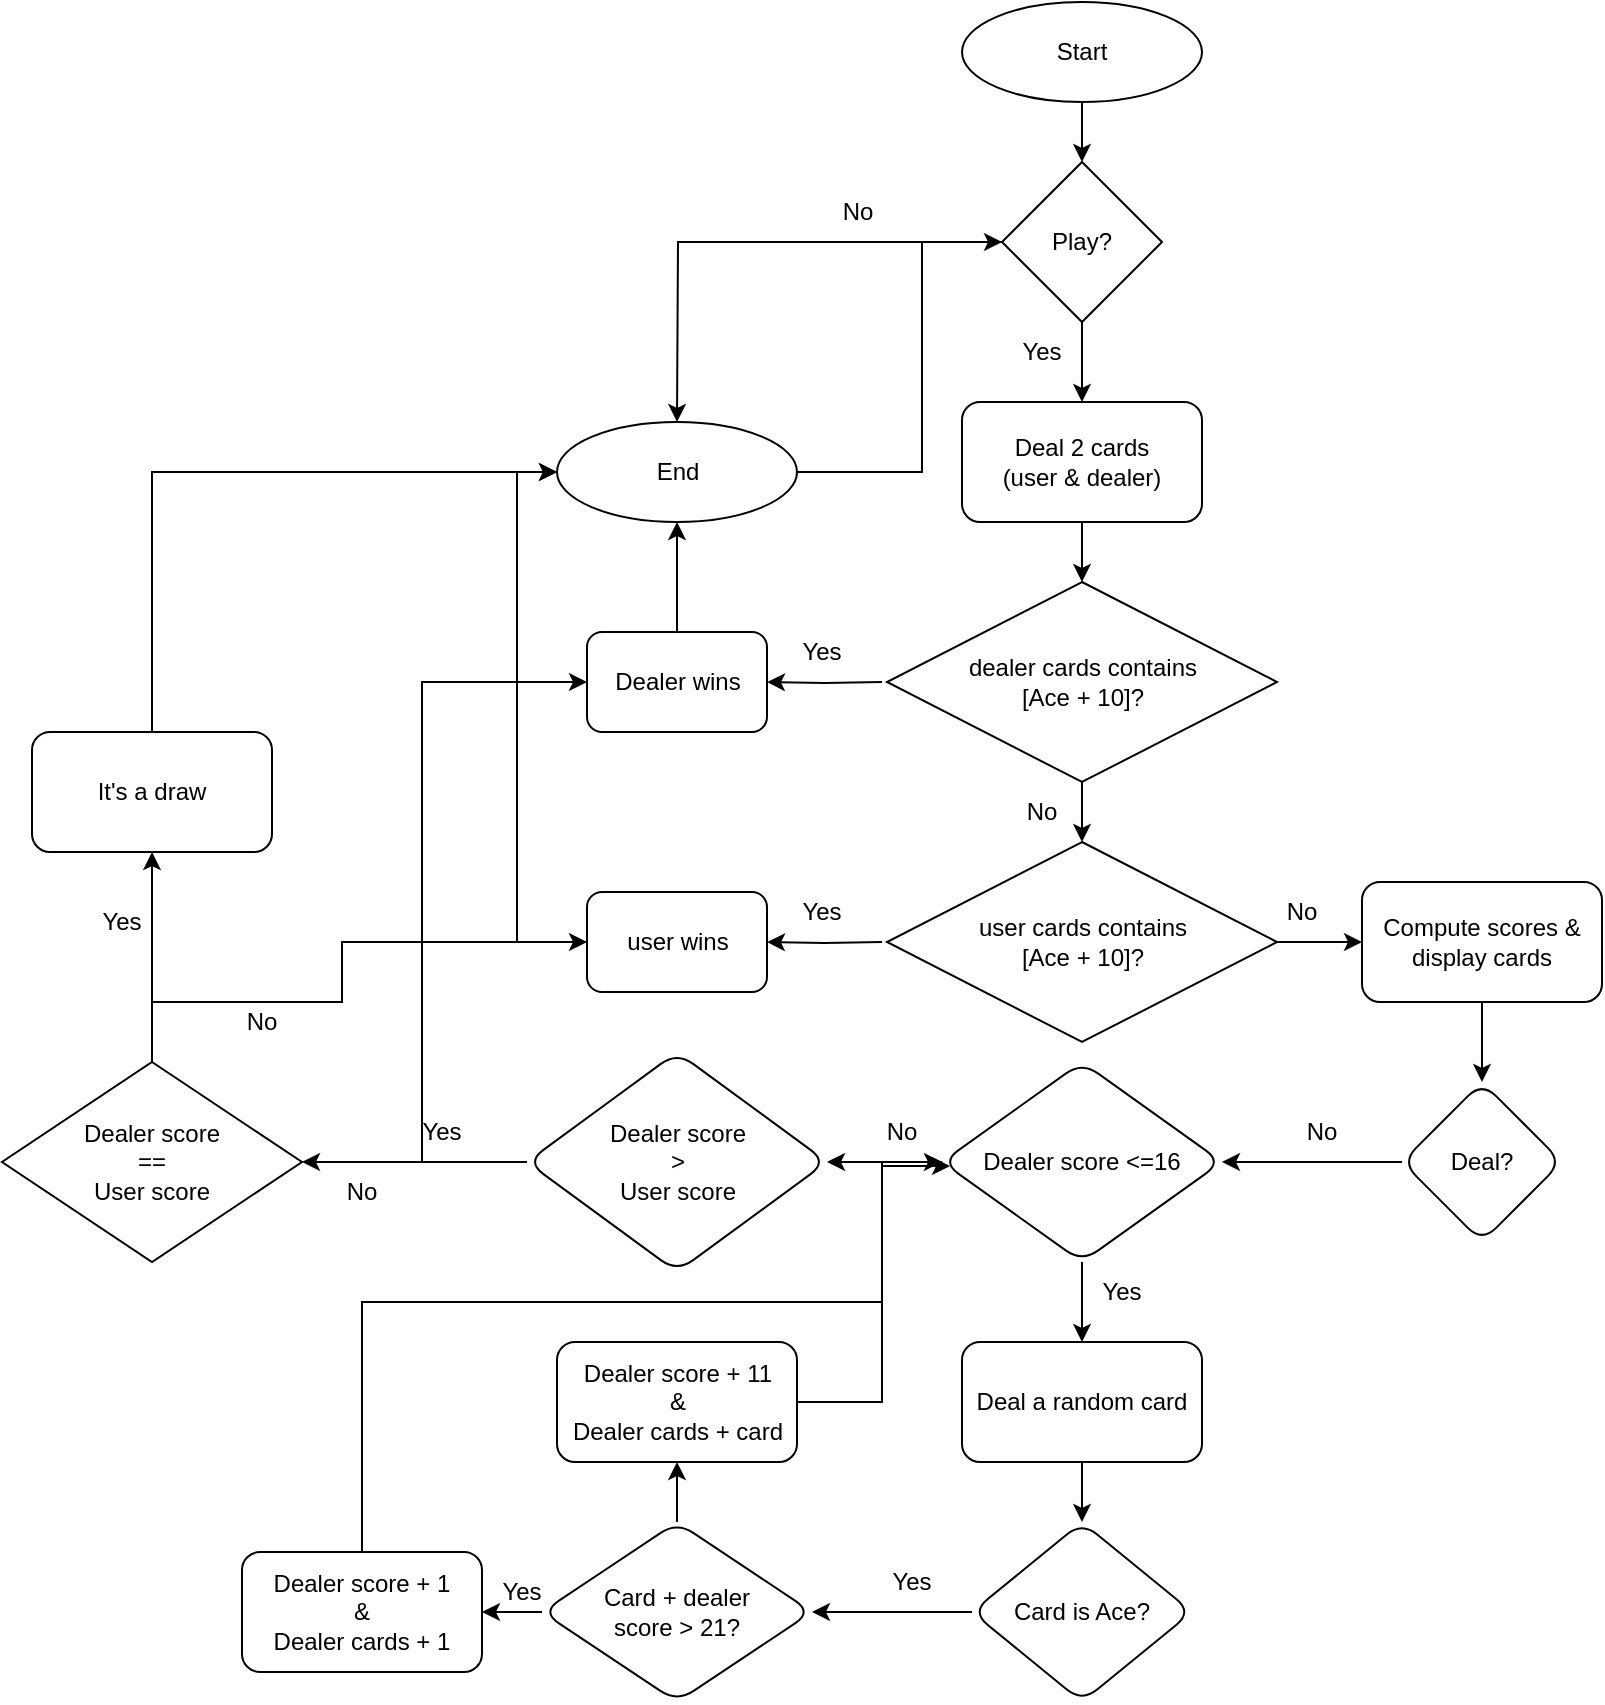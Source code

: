 <mxfile version="21.8.0" type="device">
  <diagram id="C5RBs43oDa-KdzZeNtuy" name="Page-1">
    <mxGraphModel dx="1853" dy="665" grid="1" gridSize="10" guides="1" tooltips="1" connect="1" arrows="1" fold="1" page="1" pageScale="1" pageWidth="827" pageHeight="1169" math="0" shadow="0">
      <root>
        <mxCell id="WIyWlLk6GJQsqaUBKTNV-0" />
        <mxCell id="WIyWlLk6GJQsqaUBKTNV-1" parent="WIyWlLk6GJQsqaUBKTNV-0" />
        <mxCell id="Y0iHHmPsQCYmJBBxY2d6-0" value="Start" style="ellipse;whiteSpace=wrap;html=1;" vertex="1" parent="WIyWlLk6GJQsqaUBKTNV-1">
          <mxGeometry x="190" y="20" width="120" height="50" as="geometry" />
        </mxCell>
        <mxCell id="Y0iHHmPsQCYmJBBxY2d6-1" value="Play?" style="rhombus;whiteSpace=wrap;html=1;" vertex="1" parent="WIyWlLk6GJQsqaUBKTNV-1">
          <mxGeometry x="210" y="100" width="80" height="80" as="geometry" />
        </mxCell>
        <mxCell id="Y0iHHmPsQCYmJBBxY2d6-2" value="End" style="ellipse;whiteSpace=wrap;html=1;" vertex="1" parent="WIyWlLk6GJQsqaUBKTNV-1">
          <mxGeometry x="-12.5" y="230" width="120" height="50" as="geometry" />
        </mxCell>
        <mxCell id="Y0iHHmPsQCYmJBBxY2d6-3" value="" style="endArrow=classic;html=1;rounded=0;exitX=0;exitY=0.5;exitDx=0;exitDy=0;entryX=0.5;entryY=0;entryDx=0;entryDy=0;" edge="1" parent="WIyWlLk6GJQsqaUBKTNV-1" source="Y0iHHmPsQCYmJBBxY2d6-1" target="Y0iHHmPsQCYmJBBxY2d6-2">
          <mxGeometry width="50" height="50" relative="1" as="geometry">
            <mxPoint x="169" y="140" as="sourcePoint" />
            <mxPoint x="399" y="270" as="targetPoint" />
            <Array as="points">
              <mxPoint x="48" y="140" />
            </Array>
          </mxGeometry>
        </mxCell>
        <mxCell id="Y0iHHmPsQCYmJBBxY2d6-4" value="No" style="text;html=1;strokeColor=none;fillColor=none;align=center;verticalAlign=middle;whiteSpace=wrap;rounded=0;" vertex="1" parent="WIyWlLk6GJQsqaUBKTNV-1">
          <mxGeometry x="107.5" y="110" width="60" height="30" as="geometry" />
        </mxCell>
        <mxCell id="Y0iHHmPsQCYmJBBxY2d6-5" value="Yes" style="text;html=1;strokeColor=none;fillColor=none;align=center;verticalAlign=middle;whiteSpace=wrap;rounded=0;" vertex="1" parent="WIyWlLk6GJQsqaUBKTNV-1">
          <mxGeometry x="200" y="180" width="60" height="30" as="geometry" />
        </mxCell>
        <mxCell id="Y0iHHmPsQCYmJBBxY2d6-6" value="" style="endArrow=classic;html=1;rounded=0;exitX=0.5;exitY=1;exitDx=0;exitDy=0;entryX=0.5;entryY=0;entryDx=0;entryDy=0;" edge="1" parent="WIyWlLk6GJQsqaUBKTNV-1" source="Y0iHHmPsQCYmJBBxY2d6-0" target="Y0iHHmPsQCYmJBBxY2d6-1">
          <mxGeometry width="50" height="50" relative="1" as="geometry">
            <mxPoint x="390" y="320" as="sourcePoint" />
            <mxPoint x="440" y="270" as="targetPoint" />
          </mxGeometry>
        </mxCell>
        <mxCell id="Y0iHHmPsQCYmJBBxY2d6-7" value="Deal 2 cards&lt;br&gt;(user &amp;amp; dealer)" style="rounded=1;whiteSpace=wrap;html=1;" vertex="1" parent="WIyWlLk6GJQsqaUBKTNV-1">
          <mxGeometry x="190" y="220" width="120" height="60" as="geometry" />
        </mxCell>
        <mxCell id="Y0iHHmPsQCYmJBBxY2d6-8" value="" style="endArrow=classic;html=1;rounded=0;entryX=0.5;entryY=0;entryDx=0;entryDy=0;" edge="1" parent="WIyWlLk6GJQsqaUBKTNV-1" source="Y0iHHmPsQCYmJBBxY2d6-1" target="Y0iHHmPsQCYmJBBxY2d6-7">
          <mxGeometry width="50" height="50" relative="1" as="geometry">
            <mxPoint x="390" y="320" as="sourcePoint" />
            <mxPoint x="440" y="270" as="targetPoint" />
          </mxGeometry>
        </mxCell>
        <mxCell id="Y0iHHmPsQCYmJBBxY2d6-11" value="" style="edgeStyle=orthogonalEdgeStyle;rounded=0;orthogonalLoop=1;jettySize=auto;html=1;" edge="1" parent="WIyWlLk6GJQsqaUBKTNV-1" target="Y0iHHmPsQCYmJBBxY2d6-10">
          <mxGeometry relative="1" as="geometry">
            <mxPoint x="150" y="360" as="sourcePoint" />
          </mxGeometry>
        </mxCell>
        <mxCell id="Y0iHHmPsQCYmJBBxY2d6-16" value="" style="edgeStyle=orthogonalEdgeStyle;rounded=0;orthogonalLoop=1;jettySize=auto;html=1;" edge="1" parent="WIyWlLk6GJQsqaUBKTNV-1" source="Y0iHHmPsQCYmJBBxY2d6-9" target="Y0iHHmPsQCYmJBBxY2d6-15">
          <mxGeometry relative="1" as="geometry" />
        </mxCell>
        <mxCell id="Y0iHHmPsQCYmJBBxY2d6-9" value="dealer cards contains&lt;br&gt;[Ace + 10]?" style="rhombus;whiteSpace=wrap;html=1;" vertex="1" parent="WIyWlLk6GJQsqaUBKTNV-1">
          <mxGeometry x="152.5" y="310" width="195" height="100" as="geometry" />
        </mxCell>
        <mxCell id="Y0iHHmPsQCYmJBBxY2d6-10" value="Dealer wins" style="rounded=1;whiteSpace=wrap;html=1;" vertex="1" parent="WIyWlLk6GJQsqaUBKTNV-1">
          <mxGeometry x="2.5" y="335" width="90" height="50" as="geometry" />
        </mxCell>
        <mxCell id="Y0iHHmPsQCYmJBBxY2d6-12" value="" style="endArrow=classic;html=1;rounded=0;exitX=0.5;exitY=0;exitDx=0;exitDy=0;entryX=0.5;entryY=1;entryDx=0;entryDy=0;" edge="1" parent="WIyWlLk6GJQsqaUBKTNV-1" source="Y0iHHmPsQCYmJBBxY2d6-10" target="Y0iHHmPsQCYmJBBxY2d6-2">
          <mxGeometry width="50" height="50" relative="1" as="geometry">
            <mxPoint x="357.5" y="390" as="sourcePoint" />
            <mxPoint x="407.5" y="340" as="targetPoint" />
          </mxGeometry>
        </mxCell>
        <mxCell id="Y0iHHmPsQCYmJBBxY2d6-13" value="Yes" style="text;html=1;strokeColor=none;fillColor=none;align=center;verticalAlign=middle;whiteSpace=wrap;rounded=0;" vertex="1" parent="WIyWlLk6GJQsqaUBKTNV-1">
          <mxGeometry x="90" y="330" width="60" height="30" as="geometry" />
        </mxCell>
        <mxCell id="Y0iHHmPsQCYmJBBxY2d6-14" value="" style="endArrow=classic;html=1;rounded=0;exitX=0.5;exitY=1;exitDx=0;exitDy=0;entryX=0.5;entryY=0;entryDx=0;entryDy=0;" edge="1" parent="WIyWlLk6GJQsqaUBKTNV-1" source="Y0iHHmPsQCYmJBBxY2d6-7" target="Y0iHHmPsQCYmJBBxY2d6-9">
          <mxGeometry width="50" height="50" relative="1" as="geometry">
            <mxPoint x="390" y="340" as="sourcePoint" />
            <mxPoint x="440" y="290" as="targetPoint" />
          </mxGeometry>
        </mxCell>
        <mxCell id="Y0iHHmPsQCYmJBBxY2d6-19" value="" style="edgeStyle=orthogonalEdgeStyle;rounded=0;orthogonalLoop=1;jettySize=auto;html=1;" edge="1" parent="WIyWlLk6GJQsqaUBKTNV-1" target="Y0iHHmPsQCYmJBBxY2d6-18">
          <mxGeometry relative="1" as="geometry">
            <mxPoint x="150" y="490" as="sourcePoint" />
          </mxGeometry>
        </mxCell>
        <mxCell id="Y0iHHmPsQCYmJBBxY2d6-23" value="" style="edgeStyle=orthogonalEdgeStyle;rounded=0;orthogonalLoop=1;jettySize=auto;html=1;" edge="1" parent="WIyWlLk6GJQsqaUBKTNV-1" source="Y0iHHmPsQCYmJBBxY2d6-15" target="Y0iHHmPsQCYmJBBxY2d6-22">
          <mxGeometry relative="1" as="geometry" />
        </mxCell>
        <mxCell id="Y0iHHmPsQCYmJBBxY2d6-15" value="user cards contains&lt;br&gt;[Ace + 10]?" style="rhombus;whiteSpace=wrap;html=1;" vertex="1" parent="WIyWlLk6GJQsqaUBKTNV-1">
          <mxGeometry x="152.5" y="440" width="195" height="100" as="geometry" />
        </mxCell>
        <mxCell id="Y0iHHmPsQCYmJBBxY2d6-17" value="No" style="text;html=1;strokeColor=none;fillColor=none;align=center;verticalAlign=middle;whiteSpace=wrap;rounded=0;" vertex="1" parent="WIyWlLk6GJQsqaUBKTNV-1">
          <mxGeometry x="200" y="410" width="60" height="30" as="geometry" />
        </mxCell>
        <mxCell id="Y0iHHmPsQCYmJBBxY2d6-18" value="user wins" style="rounded=1;whiteSpace=wrap;html=1;" vertex="1" parent="WIyWlLk6GJQsqaUBKTNV-1">
          <mxGeometry x="2.5" y="465" width="90" height="50" as="geometry" />
        </mxCell>
        <mxCell id="Y0iHHmPsQCYmJBBxY2d6-20" value="" style="endArrow=classic;html=1;rounded=0;exitX=0;exitY=0.5;exitDx=0;exitDy=0;entryX=0;entryY=0.5;entryDx=0;entryDy=0;" edge="1" parent="WIyWlLk6GJQsqaUBKTNV-1" source="Y0iHHmPsQCYmJBBxY2d6-18" target="Y0iHHmPsQCYmJBBxY2d6-2">
          <mxGeometry width="50" height="50" relative="1" as="geometry">
            <mxPoint x="357.5" y="400" as="sourcePoint" />
            <mxPoint x="407.5" y="350" as="targetPoint" />
            <Array as="points">
              <mxPoint x="-32.5" y="490" />
              <mxPoint x="-32.5" y="255" />
            </Array>
          </mxGeometry>
        </mxCell>
        <mxCell id="Y0iHHmPsQCYmJBBxY2d6-21" value="Yes" style="text;html=1;strokeColor=none;fillColor=none;align=center;verticalAlign=middle;whiteSpace=wrap;rounded=0;" vertex="1" parent="WIyWlLk6GJQsqaUBKTNV-1">
          <mxGeometry x="90" y="460" width="60" height="30" as="geometry" />
        </mxCell>
        <mxCell id="Y0iHHmPsQCYmJBBxY2d6-27" value="" style="edgeStyle=orthogonalEdgeStyle;rounded=0;orthogonalLoop=1;jettySize=auto;html=1;" edge="1" parent="WIyWlLk6GJQsqaUBKTNV-1" source="Y0iHHmPsQCYmJBBxY2d6-22" target="Y0iHHmPsQCYmJBBxY2d6-26">
          <mxGeometry relative="1" as="geometry" />
        </mxCell>
        <mxCell id="Y0iHHmPsQCYmJBBxY2d6-22" value="Compute scores &amp;amp; display cards" style="rounded=1;whiteSpace=wrap;html=1;" vertex="1" parent="WIyWlLk6GJQsqaUBKTNV-1">
          <mxGeometry x="390" y="460" width="120" height="60" as="geometry" />
        </mxCell>
        <mxCell id="Y0iHHmPsQCYmJBBxY2d6-24" value="No" style="text;html=1;strokeColor=none;fillColor=none;align=center;verticalAlign=middle;whiteSpace=wrap;rounded=0;" vertex="1" parent="WIyWlLk6GJQsqaUBKTNV-1">
          <mxGeometry x="330" y="460" width="60" height="30" as="geometry" />
        </mxCell>
        <mxCell id="Y0iHHmPsQCYmJBBxY2d6-25" value="" style="endArrow=classic;html=1;rounded=0;exitX=1;exitY=0.5;exitDx=0;exitDy=0;entryX=0;entryY=0.5;entryDx=0;entryDy=0;" edge="1" parent="WIyWlLk6GJQsqaUBKTNV-1" source="Y0iHHmPsQCYmJBBxY2d6-2" target="Y0iHHmPsQCYmJBBxY2d6-1">
          <mxGeometry width="50" height="50" relative="1" as="geometry">
            <mxPoint x="390" y="360" as="sourcePoint" />
            <mxPoint x="150" y="180" as="targetPoint" />
            <Array as="points">
              <mxPoint x="170" y="255" />
              <mxPoint x="170" y="140" />
            </Array>
          </mxGeometry>
        </mxCell>
        <mxCell id="Y0iHHmPsQCYmJBBxY2d6-29" value="" style="edgeStyle=orthogonalEdgeStyle;rounded=0;orthogonalLoop=1;jettySize=auto;html=1;exitX=0;exitY=0.5;exitDx=0;exitDy=0;entryX=1;entryY=0.5;entryDx=0;entryDy=0;" edge="1" parent="WIyWlLk6GJQsqaUBKTNV-1" source="Y0iHHmPsQCYmJBBxY2d6-26" target="Y0iHHmPsQCYmJBBxY2d6-28">
          <mxGeometry relative="1" as="geometry" />
        </mxCell>
        <mxCell id="Y0iHHmPsQCYmJBBxY2d6-26" value="Deal?" style="rhombus;whiteSpace=wrap;html=1;rounded=1;" vertex="1" parent="WIyWlLk6GJQsqaUBKTNV-1">
          <mxGeometry x="410" y="560" width="80" height="80" as="geometry" />
        </mxCell>
        <mxCell id="Y0iHHmPsQCYmJBBxY2d6-36" value="" style="edgeStyle=orthogonalEdgeStyle;rounded=0;orthogonalLoop=1;jettySize=auto;html=1;" edge="1" parent="WIyWlLk6GJQsqaUBKTNV-1" source="Y0iHHmPsQCYmJBBxY2d6-28" target="Y0iHHmPsQCYmJBBxY2d6-31">
          <mxGeometry relative="1" as="geometry" />
        </mxCell>
        <mxCell id="Y0iHHmPsQCYmJBBxY2d6-47" value="" style="edgeStyle=orthogonalEdgeStyle;rounded=0;orthogonalLoop=1;jettySize=auto;html=1;exitX=0;exitY=0.5;exitDx=0;exitDy=0;" edge="1" parent="WIyWlLk6GJQsqaUBKTNV-1" source="Y0iHHmPsQCYmJBBxY2d6-28" target="Y0iHHmPsQCYmJBBxY2d6-46">
          <mxGeometry relative="1" as="geometry">
            <mxPoint x="160" y="600" as="sourcePoint" />
          </mxGeometry>
        </mxCell>
        <mxCell id="Y0iHHmPsQCYmJBBxY2d6-28" value="Dealer score &amp;lt;=16" style="rhombus;whiteSpace=wrap;html=1;rounded=1;" vertex="1" parent="WIyWlLk6GJQsqaUBKTNV-1">
          <mxGeometry x="180" y="550" width="140" height="100" as="geometry" />
        </mxCell>
        <mxCell id="Y0iHHmPsQCYmJBBxY2d6-30" value="No" style="text;html=1;strokeColor=none;fillColor=none;align=center;verticalAlign=middle;whiteSpace=wrap;rounded=0;" vertex="1" parent="WIyWlLk6GJQsqaUBKTNV-1">
          <mxGeometry x="340" y="570" width="60" height="30" as="geometry" />
        </mxCell>
        <mxCell id="Y0iHHmPsQCYmJBBxY2d6-33" value="" style="edgeStyle=orthogonalEdgeStyle;rounded=0;orthogonalLoop=1;jettySize=auto;html=1;" edge="1" parent="WIyWlLk6GJQsqaUBKTNV-1" source="Y0iHHmPsQCYmJBBxY2d6-31" target="Y0iHHmPsQCYmJBBxY2d6-32">
          <mxGeometry relative="1" as="geometry" />
        </mxCell>
        <mxCell id="Y0iHHmPsQCYmJBBxY2d6-31" value="Deal a random card" style="rounded=1;whiteSpace=wrap;html=1;" vertex="1" parent="WIyWlLk6GJQsqaUBKTNV-1">
          <mxGeometry x="190" y="690" width="120" height="60" as="geometry" />
        </mxCell>
        <mxCell id="Y0iHHmPsQCYmJBBxY2d6-35" value="" style="edgeStyle=orthogonalEdgeStyle;rounded=0;orthogonalLoop=1;jettySize=auto;html=1;exitX=0;exitY=0.5;exitDx=0;exitDy=0;" edge="1" parent="WIyWlLk6GJQsqaUBKTNV-1" source="Y0iHHmPsQCYmJBBxY2d6-32" target="Y0iHHmPsQCYmJBBxY2d6-34">
          <mxGeometry relative="1" as="geometry">
            <mxPoint x="165" y="825" as="sourcePoint" />
          </mxGeometry>
        </mxCell>
        <mxCell id="Y0iHHmPsQCYmJBBxY2d6-32" value="Card is Ace?" style="rhombus;whiteSpace=wrap;html=1;rounded=1;" vertex="1" parent="WIyWlLk6GJQsqaUBKTNV-1">
          <mxGeometry x="195" y="780" width="110" height="90" as="geometry" />
        </mxCell>
        <mxCell id="Y0iHHmPsQCYmJBBxY2d6-40" value="" style="edgeStyle=orthogonalEdgeStyle;rounded=0;orthogonalLoop=1;jettySize=auto;html=1;" edge="1" parent="WIyWlLk6GJQsqaUBKTNV-1" source="Y0iHHmPsQCYmJBBxY2d6-34" target="Y0iHHmPsQCYmJBBxY2d6-39">
          <mxGeometry relative="1" as="geometry" />
        </mxCell>
        <mxCell id="Y0iHHmPsQCYmJBBxY2d6-43" value="" style="edgeStyle=orthogonalEdgeStyle;rounded=0;orthogonalLoop=1;jettySize=auto;html=1;" edge="1" parent="WIyWlLk6GJQsqaUBKTNV-1" source="Y0iHHmPsQCYmJBBxY2d6-34" target="Y0iHHmPsQCYmJBBxY2d6-42">
          <mxGeometry relative="1" as="geometry" />
        </mxCell>
        <mxCell id="Y0iHHmPsQCYmJBBxY2d6-34" value="Card + dealer&lt;br&gt;score &amp;gt; 21?" style="rhombus;whiteSpace=wrap;html=1;rounded=1;" vertex="1" parent="WIyWlLk6GJQsqaUBKTNV-1">
          <mxGeometry x="-20" y="780" width="135" height="90" as="geometry" />
        </mxCell>
        <mxCell id="Y0iHHmPsQCYmJBBxY2d6-37" value="Yes" style="text;html=1;strokeColor=none;fillColor=none;align=center;verticalAlign=middle;whiteSpace=wrap;rounded=0;" vertex="1" parent="WIyWlLk6GJQsqaUBKTNV-1">
          <mxGeometry x="240" y="650" width="60" height="30" as="geometry" />
        </mxCell>
        <mxCell id="Y0iHHmPsQCYmJBBxY2d6-38" value="Yes" style="text;html=1;strokeColor=none;fillColor=none;align=center;verticalAlign=middle;whiteSpace=wrap;rounded=0;" vertex="1" parent="WIyWlLk6GJQsqaUBKTNV-1">
          <mxGeometry x="135" y="795" width="60" height="30" as="geometry" />
        </mxCell>
        <mxCell id="Y0iHHmPsQCYmJBBxY2d6-39" value="Dealer score + 1&lt;br&gt;&amp;amp;&lt;br&gt;Dealer cards + 1" style="rounded=1;whiteSpace=wrap;html=1;" vertex="1" parent="WIyWlLk6GJQsqaUBKTNV-1">
          <mxGeometry x="-170" y="795" width="120" height="60" as="geometry" />
        </mxCell>
        <mxCell id="Y0iHHmPsQCYmJBBxY2d6-41" value="Yes" style="text;html=1;strokeColor=none;fillColor=none;align=center;verticalAlign=middle;whiteSpace=wrap;rounded=0;" vertex="1" parent="WIyWlLk6GJQsqaUBKTNV-1">
          <mxGeometry x="-60" y="800" width="60" height="30" as="geometry" />
        </mxCell>
        <mxCell id="Y0iHHmPsQCYmJBBxY2d6-42" value="Dealer score + 11&lt;br style=&quot;border-color: var(--border-color);&quot;&gt;&amp;amp;&lt;br style=&quot;border-color: var(--border-color);&quot;&gt;Dealer cards + card" style="whiteSpace=wrap;html=1;rounded=1;" vertex="1" parent="WIyWlLk6GJQsqaUBKTNV-1">
          <mxGeometry x="-12.5" y="690" width="120" height="60" as="geometry" />
        </mxCell>
        <mxCell id="Y0iHHmPsQCYmJBBxY2d6-60" value="" style="edgeStyle=orthogonalEdgeStyle;rounded=0;orthogonalLoop=1;jettySize=auto;html=1;" edge="1" parent="WIyWlLk6GJQsqaUBKTNV-1" source="Y0iHHmPsQCYmJBBxY2d6-46">
          <mxGeometry relative="1" as="geometry">
            <mxPoint x="-140" y="600" as="targetPoint" />
          </mxGeometry>
        </mxCell>
        <mxCell id="Y0iHHmPsQCYmJBBxY2d6-46" value="Dealer score&lt;br&gt;&amp;gt;&lt;br&gt;User score" style="rhombus;whiteSpace=wrap;html=1;rounded=1;" vertex="1" parent="WIyWlLk6GJQsqaUBKTNV-1">
          <mxGeometry x="-27.5" y="545" width="150" height="110" as="geometry" />
        </mxCell>
        <mxCell id="Y0iHHmPsQCYmJBBxY2d6-48" value="No" style="text;html=1;strokeColor=none;fillColor=none;align=center;verticalAlign=middle;whiteSpace=wrap;rounded=0;" vertex="1" parent="WIyWlLk6GJQsqaUBKTNV-1">
          <mxGeometry x="130" y="570" width="60" height="30" as="geometry" />
        </mxCell>
        <mxCell id="Y0iHHmPsQCYmJBBxY2d6-49" value="" style="endArrow=classic;html=1;rounded=0;exitX=0;exitY=0.5;exitDx=0;exitDy=0;entryX=0;entryY=0.5;entryDx=0;entryDy=0;" edge="1" parent="WIyWlLk6GJQsqaUBKTNV-1" source="Y0iHHmPsQCYmJBBxY2d6-46" target="Y0iHHmPsQCYmJBBxY2d6-10">
          <mxGeometry width="50" height="50" relative="1" as="geometry">
            <mxPoint x="90" y="540" as="sourcePoint" />
            <mxPoint x="140" y="490" as="targetPoint" />
            <Array as="points">
              <mxPoint x="-80" y="600" />
              <mxPoint x="-80" y="360" />
            </Array>
          </mxGeometry>
        </mxCell>
        <mxCell id="Y0iHHmPsQCYmJBBxY2d6-50" value="Yes" style="text;html=1;strokeColor=none;fillColor=none;align=center;verticalAlign=middle;whiteSpace=wrap;rounded=0;" vertex="1" parent="WIyWlLk6GJQsqaUBKTNV-1">
          <mxGeometry x="-100" y="570" width="60" height="30" as="geometry" />
        </mxCell>
        <mxCell id="Y0iHHmPsQCYmJBBxY2d6-55" value="" style="endArrow=classic;html=1;rounded=0;exitX=1;exitY=0.5;exitDx=0;exitDy=0;entryX=0.9;entryY=1.067;entryDx=0;entryDy=0;entryPerimeter=0;" edge="1" parent="WIyWlLk6GJQsqaUBKTNV-1" source="Y0iHHmPsQCYmJBBxY2d6-42" target="Y0iHHmPsQCYmJBBxY2d6-48">
          <mxGeometry width="50" height="50" relative="1" as="geometry">
            <mxPoint x="60" y="730" as="sourcePoint" />
            <mxPoint x="150" y="620" as="targetPoint" />
            <Array as="points">
              <mxPoint x="150" y="720" />
              <mxPoint x="150" y="602" />
            </Array>
          </mxGeometry>
        </mxCell>
        <mxCell id="Y0iHHmPsQCYmJBBxY2d6-56" value="" style="endArrow=classic;html=1;rounded=0;exitX=0.5;exitY=0;exitDx=0;exitDy=0;" edge="1" parent="WIyWlLk6GJQsqaUBKTNV-1" source="Y0iHHmPsQCYmJBBxY2d6-39">
          <mxGeometry width="50" height="50" relative="1" as="geometry">
            <mxPoint x="60" y="730" as="sourcePoint" />
            <mxPoint x="180" y="600" as="targetPoint" />
            <Array as="points">
              <mxPoint x="-110" y="670" />
              <mxPoint x="150" y="670" />
              <mxPoint x="150" y="600" />
            </Array>
          </mxGeometry>
        </mxCell>
        <mxCell id="Y0iHHmPsQCYmJBBxY2d6-61" value="No" style="text;html=1;strokeColor=none;fillColor=none;align=center;verticalAlign=middle;whiteSpace=wrap;rounded=0;" vertex="1" parent="WIyWlLk6GJQsqaUBKTNV-1">
          <mxGeometry x="-140" y="600" width="60" height="30" as="geometry" />
        </mxCell>
        <mxCell id="Y0iHHmPsQCYmJBBxY2d6-64" value="" style="edgeStyle=orthogonalEdgeStyle;rounded=0;orthogonalLoop=1;jettySize=auto;html=1;" edge="1" parent="WIyWlLk6GJQsqaUBKTNV-1" source="Y0iHHmPsQCYmJBBxY2d6-62" target="Y0iHHmPsQCYmJBBxY2d6-63">
          <mxGeometry relative="1" as="geometry" />
        </mxCell>
        <mxCell id="Y0iHHmPsQCYmJBBxY2d6-62" value="Dealer score&lt;br style=&quot;border-color: var(--border-color);&quot;&gt;==&lt;br style=&quot;border-color: var(--border-color);&quot;&gt;User score" style="rhombus;whiteSpace=wrap;html=1;" vertex="1" parent="WIyWlLk6GJQsqaUBKTNV-1">
          <mxGeometry x="-290" y="550" width="150" height="100" as="geometry" />
        </mxCell>
        <mxCell id="Y0iHHmPsQCYmJBBxY2d6-63" value="It&#39;s a draw" style="rounded=1;whiteSpace=wrap;html=1;" vertex="1" parent="WIyWlLk6GJQsqaUBKTNV-1">
          <mxGeometry x="-275" y="385" width="120" height="60" as="geometry" />
        </mxCell>
        <mxCell id="Y0iHHmPsQCYmJBBxY2d6-65" value="" style="endArrow=classic;html=1;rounded=0;exitX=0.5;exitY=0;exitDx=0;exitDy=0;entryX=0;entryY=0.5;entryDx=0;entryDy=0;" edge="1" parent="WIyWlLk6GJQsqaUBKTNV-1" source="Y0iHHmPsQCYmJBBxY2d6-63" target="Y0iHHmPsQCYmJBBxY2d6-2">
          <mxGeometry width="50" height="50" relative="1" as="geometry">
            <mxPoint x="60" y="450" as="sourcePoint" />
            <mxPoint x="110" y="400" as="targetPoint" />
            <Array as="points">
              <mxPoint x="-215" y="255" />
            </Array>
          </mxGeometry>
        </mxCell>
        <mxCell id="Y0iHHmPsQCYmJBBxY2d6-66" value="Yes" style="text;html=1;strokeColor=none;fillColor=none;align=center;verticalAlign=middle;whiteSpace=wrap;rounded=0;" vertex="1" parent="WIyWlLk6GJQsqaUBKTNV-1">
          <mxGeometry x="-260" y="465" width="60" height="30" as="geometry" />
        </mxCell>
        <mxCell id="Y0iHHmPsQCYmJBBxY2d6-67" value="" style="endArrow=classic;html=1;rounded=0;exitX=0.5;exitY=0;exitDx=0;exitDy=0;entryX=0;entryY=0.5;entryDx=0;entryDy=0;" edge="1" parent="WIyWlLk6GJQsqaUBKTNV-1" source="Y0iHHmPsQCYmJBBxY2d6-62" target="Y0iHHmPsQCYmJBBxY2d6-18">
          <mxGeometry width="50" height="50" relative="1" as="geometry">
            <mxPoint x="60" y="560" as="sourcePoint" />
            <mxPoint x="110" y="510" as="targetPoint" />
            <Array as="points">
              <mxPoint x="-215" y="520" />
              <mxPoint x="-120" y="520" />
              <mxPoint x="-120" y="490" />
            </Array>
          </mxGeometry>
        </mxCell>
        <mxCell id="Y0iHHmPsQCYmJBBxY2d6-68" value="No" style="text;html=1;strokeColor=none;fillColor=none;align=center;verticalAlign=middle;whiteSpace=wrap;rounded=0;" vertex="1" parent="WIyWlLk6GJQsqaUBKTNV-1">
          <mxGeometry x="-190" y="515" width="60" height="30" as="geometry" />
        </mxCell>
      </root>
    </mxGraphModel>
  </diagram>
</mxfile>
